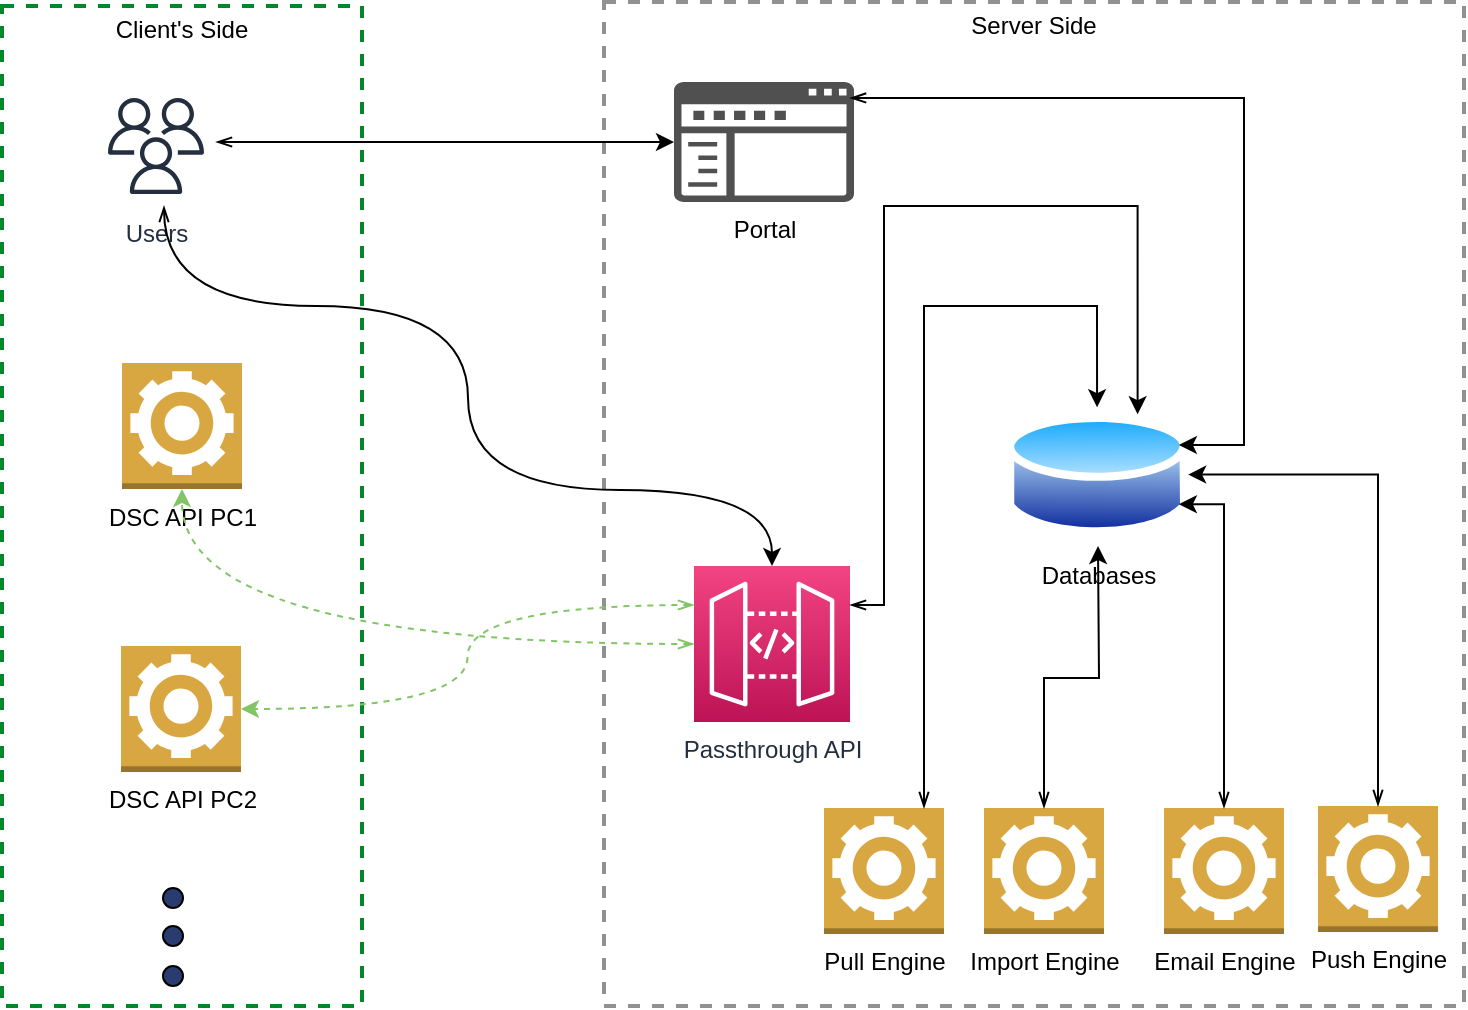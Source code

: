 <mxfile version="20.8.20" type="github">
  <diagram id="_KsFbbM1c4Vf_MlxP51w" name="Page-1">
    <mxGraphModel dx="880" dy="484" grid="1" gridSize="10" guides="1" tooltips="1" connect="1" arrows="1" fold="1" page="1" pageScale="1" pageWidth="850" pageHeight="1100" math="0" shadow="0">
      <root>
        <mxCell id="0" />
        <mxCell id="1" parent="0" />
        <mxCell id="yMU-ZAaQUFapcs6r5aY3-1" value="Client&#39;s Side" style="fontStyle=0;verticalAlign=top;align=center;spacingTop=-2;fillColor=none;rounded=0;whiteSpace=wrap;html=1;strokeColor=#00882B;strokeWidth=2;dashed=1;container=1;collapsible=0;expand=0;recursiveResize=0;" parent="1" vertex="1">
          <mxGeometry x="109" y="40" width="180" height="500" as="geometry" />
        </mxCell>
        <mxCell id="yMU-ZAaQUFapcs6r5aY3-2" value="Users" style="outlineConnect=0;fontColor=#232F3E;gradientColor=none;strokeColor=#232F3E;fillColor=#ffffff;dashed=0;verticalLabelPosition=bottom;verticalAlign=top;align=center;html=1;fontSize=12;fontStyle=0;aspect=fixed;shape=mxgraph.aws4.resourceIcon;resIcon=mxgraph.aws4.users;" parent="yMU-ZAaQUFapcs6r5aY3-1" vertex="1">
          <mxGeometry x="47" y="40" width="60" height="60" as="geometry" />
        </mxCell>
        <mxCell id="yMU-ZAaQUFapcs6r5aY3-3" value="Server Side" style="fontStyle=0;verticalAlign=top;align=center;spacingTop=-2;fillColor=none;rounded=0;whiteSpace=wrap;html=1;strokeColor=#919191;strokeWidth=2;dashed=1;container=1;collapsible=0;expand=0;recursiveResize=0;" parent="1" vertex="1">
          <mxGeometry x="410" y="38" width="430" height="502" as="geometry" />
        </mxCell>
        <mxCell id="yMU-ZAaQUFapcs6r5aY3-5" value="Portal" style="pointerEvents=1;shadow=0;dashed=0;html=1;strokeColor=none;labelPosition=center;verticalLabelPosition=bottom;verticalAlign=top;align=center;fillColor=#505050;shape=mxgraph.mscae.intune.company_portal" parent="yMU-ZAaQUFapcs6r5aY3-3" vertex="1">
          <mxGeometry x="35" y="40" width="90" height="60" as="geometry" />
        </mxCell>
        <mxCell id="yMU-ZAaQUFapcs6r5aY3-7" value="Passthrough API" style="points=[[0,0,0],[0.25,0,0],[0.5,0,0],[0.75,0,0],[1,0,0],[0,1,0],[0.25,1,0],[0.5,1,0],[0.75,1,0],[1,1,0],[0,0.25,0],[0,0.5,0],[0,0.75,0],[1,0.25,0],[1,0.5,0],[1,0.75,0]];outlineConnect=0;fontColor=#232F3E;gradientColor=#F34482;gradientDirection=north;fillColor=#BC1356;strokeColor=#ffffff;dashed=0;verticalLabelPosition=bottom;verticalAlign=top;align=center;html=1;fontSize=12;fontStyle=0;aspect=fixed;shape=mxgraph.aws4.resourceIcon;resIcon=mxgraph.aws4.api_gateway;" parent="yMU-ZAaQUFapcs6r5aY3-3" vertex="1">
          <mxGeometry x="45" y="282" width="78" height="78" as="geometry" />
        </mxCell>
        <mxCell id="yMU-ZAaQUFapcs6r5aY3-9" value="Import Engine" style="outlineConnect=0;dashed=0;verticalLabelPosition=bottom;verticalAlign=top;align=center;html=1;shape=mxgraph.aws3.worker;fillColor=#D9A741;gradientColor=none;labelBackgroundColor=none;fontColor=#000000;" parent="yMU-ZAaQUFapcs6r5aY3-3" vertex="1">
          <mxGeometry x="190" y="403" width="60" height="63" as="geometry" />
        </mxCell>
        <mxCell id="yMU-ZAaQUFapcs6r5aY3-50" style="edgeStyle=orthogonalEdgeStyle;rounded=0;orthogonalLoop=1;jettySize=auto;html=1;startArrow=openThin;startFill=0;exitX=0.5;exitY=0;exitDx=0;exitDy=0;exitPerimeter=0;" parent="yMU-ZAaQUFapcs6r5aY3-3" source="yMU-ZAaQUFapcs6r5aY3-9" edge="1">
          <mxGeometry relative="1" as="geometry">
            <mxPoint x="247" y="272" as="targetPoint" />
            <Array as="points" />
          </mxGeometry>
        </mxCell>
        <mxCell id="yMU-ZAaQUFapcs6r5aY3-11" value="Email Engine" style="outlineConnect=0;dashed=0;verticalLabelPosition=bottom;verticalAlign=top;align=center;html=1;shape=mxgraph.aws3.worker;fillColor=#D9A741;gradientColor=none;" parent="yMU-ZAaQUFapcs6r5aY3-3" vertex="1">
          <mxGeometry x="280" y="403" width="60" height="63" as="geometry" />
        </mxCell>
        <mxCell id="yMU-ZAaQUFapcs6r5aY3-54" style="edgeStyle=orthogonalEdgeStyle;rounded=0;orthogonalLoop=1;jettySize=auto;html=1;startArrow=openThin;startFill=0;entryX=0.75;entryY=0;entryDx=0;entryDy=0;exitX=1;exitY=0.25;exitDx=0;exitDy=0;exitPerimeter=0;" parent="yMU-ZAaQUFapcs6r5aY3-3" source="yMU-ZAaQUFapcs6r5aY3-7" target="x4FNr3anz5mZ0z94SjzF-1" edge="1">
          <mxGeometry relative="1" as="geometry">
            <mxPoint x="480" y="280" as="targetPoint" />
            <Array as="points">
              <mxPoint x="140" y="302" />
              <mxPoint x="140" y="102" />
              <mxPoint x="267" y="102" />
            </Array>
          </mxGeometry>
        </mxCell>
        <mxCell id="x4FNr3anz5mZ0z94SjzF-1" value="Databases" style="aspect=fixed;perimeter=ellipsePerimeter;align=center;shadow=0;dashed=0;spacingTop=3;image;image=img/lib/active_directory/database.svg;labelBackgroundColor=none;fontColor=#000000;html=1;" parent="yMU-ZAaQUFapcs6r5aY3-3" vertex="1">
          <mxGeometry x="201" y="202.6" width="91.08" height="67.4" as="geometry" />
        </mxCell>
        <mxCell id="x4FNr3anz5mZ0z94SjzF-3" value="Pull Engine" style="outlineConnect=0;dashed=0;verticalLabelPosition=bottom;verticalAlign=top;align=center;html=1;shape=mxgraph.aws3.worker;fillColor=#D9A741;gradientColor=none;labelBackgroundColor=none;fontColor=#000000;" parent="yMU-ZAaQUFapcs6r5aY3-3" vertex="1">
          <mxGeometry x="110" y="403" width="60" height="63" as="geometry" />
        </mxCell>
        <mxCell id="x4FNr3anz5mZ0z94SjzF-5" style="edgeStyle=orthogonalEdgeStyle;rounded=0;orthogonalLoop=1;jettySize=auto;html=1;exitX=0.5;exitY=0;exitDx=0;exitDy=0;exitPerimeter=0;startArrow=openThin;startFill=0;entryX=1;entryY=0.75;entryDx=0;entryDy=0;" parent="yMU-ZAaQUFapcs6r5aY3-3" source="yMU-ZAaQUFapcs6r5aY3-11" target="x4FNr3anz5mZ0z94SjzF-1" edge="1">
          <mxGeometry relative="1" as="geometry">
            <mxPoint x="450.0" y="294.8" as="targetPoint" />
            <Array as="points">
              <mxPoint x="310" y="251" />
            </Array>
            <mxPoint x="340" y="250" as="sourcePoint" />
          </mxGeometry>
        </mxCell>
        <mxCell id="x4FNr3anz5mZ0z94SjzF-6" style="edgeStyle=orthogonalEdgeStyle;rounded=0;orthogonalLoop=1;jettySize=auto;html=1;startArrow=openThin;startFill=0;entryX=0.5;entryY=0;entryDx=0;entryDy=0;" parent="yMU-ZAaQUFapcs6r5aY3-3" source="x4FNr3anz5mZ0z94SjzF-3" target="x4FNr3anz5mZ0z94SjzF-1" edge="1">
          <mxGeometry relative="1" as="geometry">
            <mxPoint x="450.0" y="123.0" as="targetPoint" />
            <Array as="points">
              <mxPoint x="160" y="152" />
              <mxPoint x="247" y="152" />
            </Array>
            <mxPoint x="340" y="78.2" as="sourcePoint" />
          </mxGeometry>
        </mxCell>
        <mxCell id="x4FNr3anz5mZ0z94SjzF-15" style="edgeStyle=orthogonalEdgeStyle;rounded=0;orthogonalLoop=1;jettySize=auto;html=1;startArrow=openThin;startFill=0;entryX=1;entryY=0.25;entryDx=0;entryDy=0;exitX=0.978;exitY=0.133;exitDx=0;exitDy=0;exitPerimeter=0;" parent="yMU-ZAaQUFapcs6r5aY3-3" source="yMU-ZAaQUFapcs6r5aY3-5" target="x4FNr3anz5mZ0z94SjzF-1" edge="1">
          <mxGeometry relative="1" as="geometry">
            <mxPoint x="120" y="162" as="sourcePoint" />
            <mxPoint x="496.683" y="115.228" as="targetPoint" />
            <Array as="points">
              <mxPoint x="320" y="48" />
              <mxPoint x="320" y="222" />
            </Array>
          </mxGeometry>
        </mxCell>
        <mxCell id="gGzm16cJPKJVqXhb6vVU-12" value="Push Engine" style="outlineConnect=0;dashed=0;verticalLabelPosition=bottom;verticalAlign=top;align=center;html=1;shape=mxgraph.aws3.worker;fillColor=#D9A741;gradientColor=none;" vertex="1" parent="yMU-ZAaQUFapcs6r5aY3-3">
          <mxGeometry x="357" y="402" width="60" height="63" as="geometry" />
        </mxCell>
        <mxCell id="gGzm16cJPKJVqXhb6vVU-13" style="edgeStyle=orthogonalEdgeStyle;rounded=0;orthogonalLoop=1;jettySize=auto;html=1;exitX=0.5;exitY=0;exitDx=0;exitDy=0;exitPerimeter=0;startArrow=openThin;startFill=0;entryX=1;entryY=0.5;entryDx=0;entryDy=0;" edge="1" parent="yMU-ZAaQUFapcs6r5aY3-3" source="gGzm16cJPKJVqXhb6vVU-12" target="x4FNr3anz5mZ0z94SjzF-1">
          <mxGeometry relative="1" as="geometry">
            <mxPoint x="370" y="245" as="targetPoint" />
            <Array as="points">
              <mxPoint x="387" y="236" />
            </Array>
            <mxPoint x="392" y="397" as="sourcePoint" />
          </mxGeometry>
        </mxCell>
        <mxCell id="x4FNr3anz5mZ0z94SjzF-12" style="edgeStyle=orthogonalEdgeStyle;rounded=0;orthogonalLoop=1;jettySize=auto;html=1;startArrow=openThin;startFill=0;entryX=0;entryY=0.5;entryDx=0;entryDy=0;entryPerimeter=0;" parent="1" source="yMU-ZAaQUFapcs6r5aY3-2" target="yMU-ZAaQUFapcs6r5aY3-5" edge="1">
          <mxGeometry relative="1" as="geometry">
            <mxPoint x="217" y="100" as="sourcePoint" />
            <mxPoint x="427" y="87" as="targetPoint" />
            <Array as="points">
              <mxPoint x="320" y="108" />
              <mxPoint x="320" y="108" />
            </Array>
          </mxGeometry>
        </mxCell>
        <mxCell id="yMU-ZAaQUFapcs6r5aY3-16" value="DSC API PC1" style="outlineConnect=0;dashed=0;verticalLabelPosition=bottom;verticalAlign=top;align=center;html=1;shape=mxgraph.aws3.worker;fillColor=#D9A741;gradientColor=none;" parent="1" vertex="1">
          <mxGeometry x="169" y="218.5" width="60" height="63" as="geometry" />
        </mxCell>
        <mxCell id="x4FNr3anz5mZ0z94SjzF-11" style="edgeStyle=orthogonalEdgeStyle;curved=1;rounded=0;orthogonalLoop=1;jettySize=auto;html=1;startArrow=openThin;startFill=0;strokeColor=#82c566;dashed=1;labelBackgroundColor=none;labelBorderColor=default;exitX=0;exitY=0.5;exitDx=0;exitDy=0;exitPerimeter=0;" parent="1" source="yMU-ZAaQUFapcs6r5aY3-7" target="yMU-ZAaQUFapcs6r5aY3-16" edge="1">
          <mxGeometry relative="1" as="geometry">
            <mxPoint x="650" y="568" as="targetPoint" />
            <mxPoint x="699" y="286" as="sourcePoint" />
          </mxGeometry>
        </mxCell>
        <mxCell id="gGzm16cJPKJVqXhb6vVU-2" value="" style="ellipse;whiteSpace=wrap;html=1;aspect=fixed;fillColor=#293b70;" vertex="1" parent="1">
          <mxGeometry x="189.5" y="481" width="10" height="10" as="geometry" />
        </mxCell>
        <mxCell id="gGzm16cJPKJVqXhb6vVU-7" value="" style="ellipse;whiteSpace=wrap;html=1;aspect=fixed;fillColor=#293b70;" vertex="1" parent="1">
          <mxGeometry x="189.5" y="500" width="10" height="10" as="geometry" />
        </mxCell>
        <mxCell id="gGzm16cJPKJVqXhb6vVU-8" value="" style="ellipse;whiteSpace=wrap;html=1;aspect=fixed;fillColor=#293b70;" vertex="1" parent="1">
          <mxGeometry x="189.5" y="520" width="10" height="10" as="geometry" />
        </mxCell>
        <mxCell id="gGzm16cJPKJVqXhb6vVU-9" value="DSC API PC2" style="outlineConnect=0;dashed=0;verticalLabelPosition=bottom;verticalAlign=top;align=center;html=1;shape=mxgraph.aws3.worker;fillColor=#D9A741;gradientColor=none;" vertex="1" parent="1">
          <mxGeometry x="168.5" y="360" width="60" height="63" as="geometry" />
        </mxCell>
        <mxCell id="gGzm16cJPKJVqXhb6vVU-10" style="edgeStyle=orthogonalEdgeStyle;curved=1;rounded=0;orthogonalLoop=1;jettySize=auto;html=1;startArrow=openThin;startFill=0;strokeColor=#82c566;dashed=1;labelBackgroundColor=none;labelBorderColor=default;exitX=0;exitY=0.25;exitDx=0;exitDy=0;exitPerimeter=0;" edge="1" parent="1" source="yMU-ZAaQUFapcs6r5aY3-7" target="gGzm16cJPKJVqXhb6vVU-9">
          <mxGeometry relative="1" as="geometry">
            <mxPoint x="209" y="330" as="targetPoint" />
            <mxPoint x="465" y="407" as="sourcePoint" />
          </mxGeometry>
        </mxCell>
        <mxCell id="gGzm16cJPKJVqXhb6vVU-11" style="edgeStyle=orthogonalEdgeStyle;curved=1;rounded=0;orthogonalLoop=1;jettySize=auto;html=1;startArrow=openThin;startFill=0;" edge="1" parent="1" source="yMU-ZAaQUFapcs6r5aY3-2" target="yMU-ZAaQUFapcs6r5aY3-7">
          <mxGeometry relative="1" as="geometry">
            <mxPoint x="229" y="262.5" as="sourcePoint" />
            <mxPoint x="455" y="281.5" as="targetPoint" />
            <Array as="points">
              <mxPoint x="190" y="190" />
              <mxPoint x="342" y="190" />
              <mxPoint x="342" y="282" />
              <mxPoint x="494" y="282" />
            </Array>
          </mxGeometry>
        </mxCell>
      </root>
    </mxGraphModel>
  </diagram>
</mxfile>
